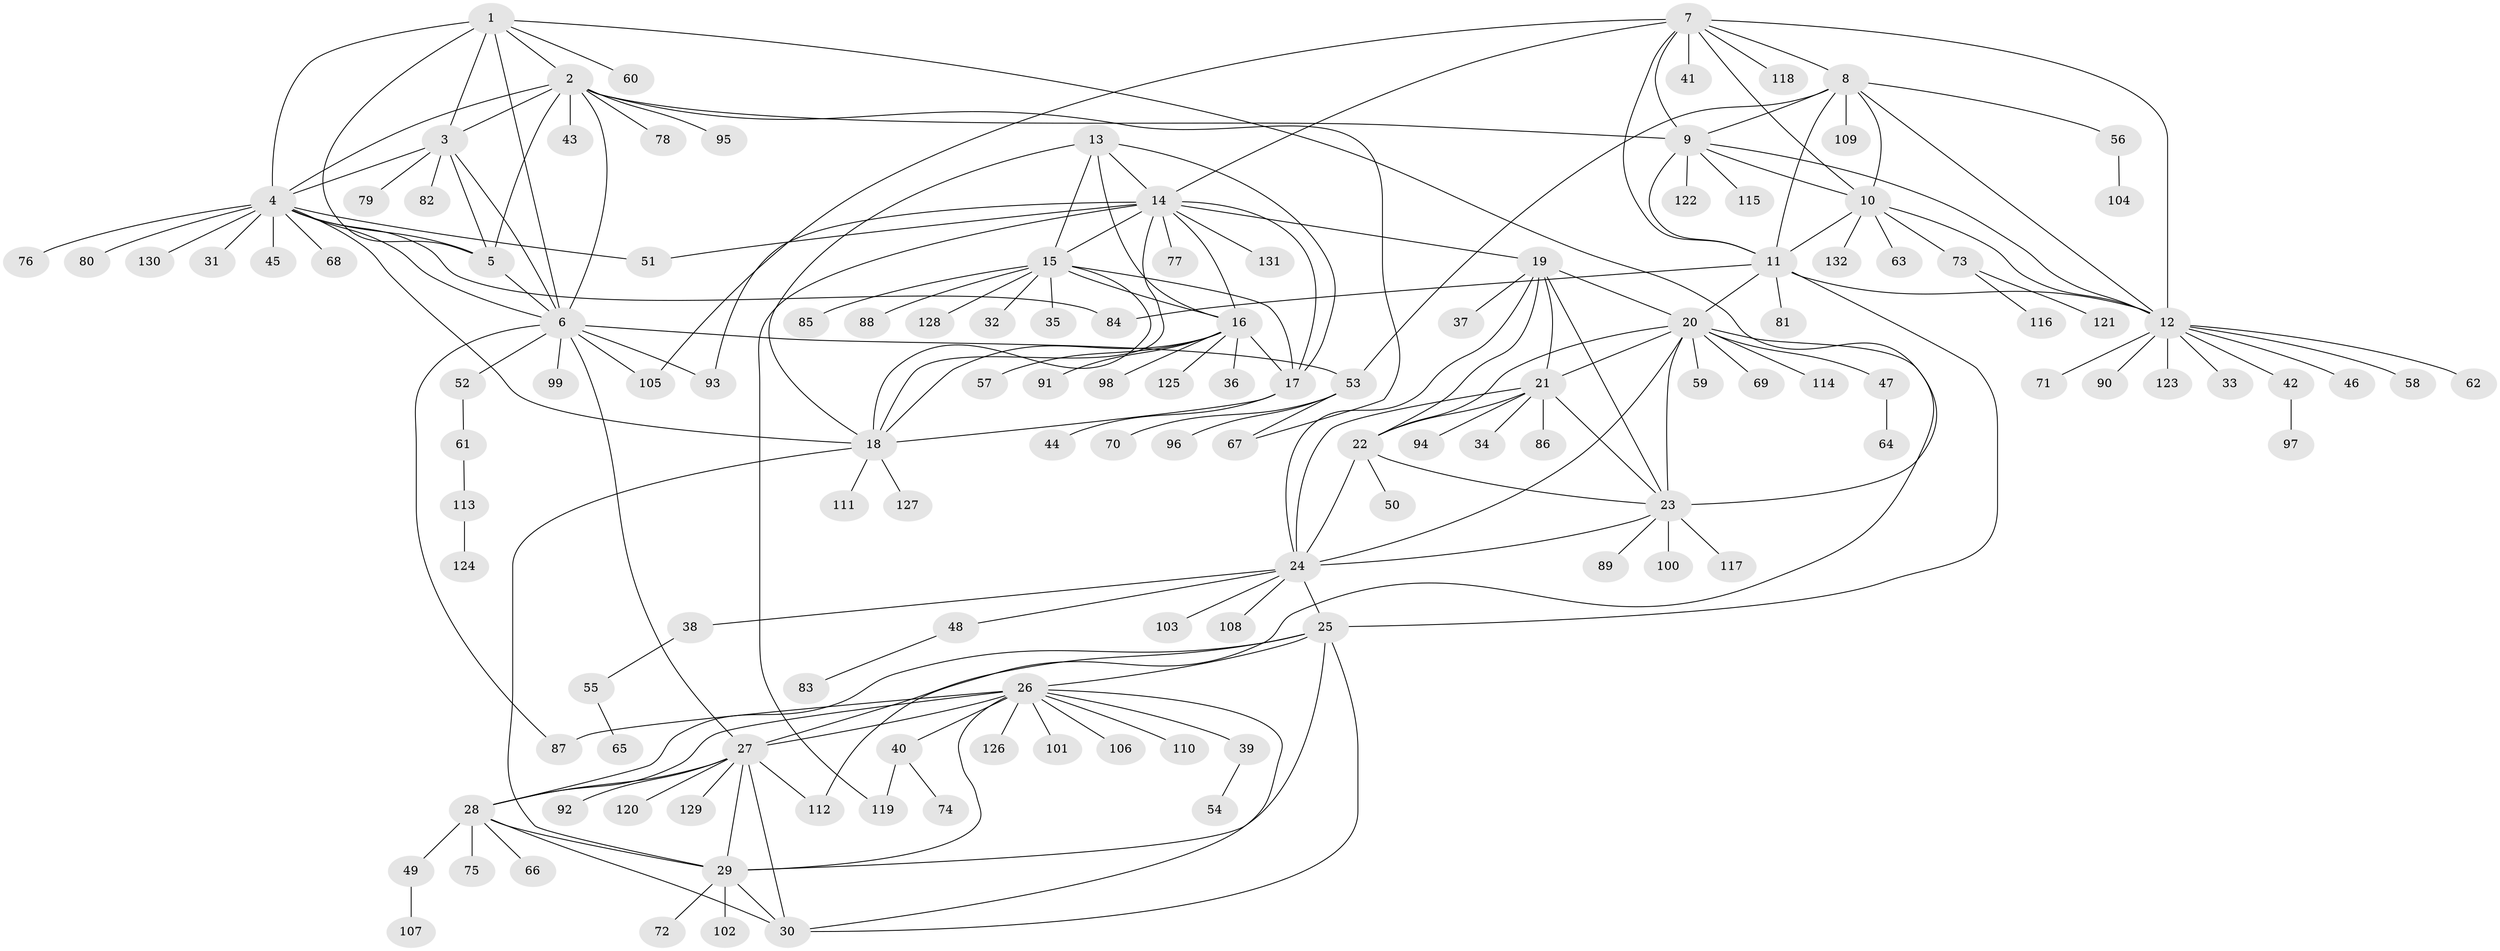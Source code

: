 // coarse degree distribution, {13: 0.010526315789473684, 4: 0.021052631578947368, 1: 0.6105263157894737, 8: 0.05263157894736842, 5: 0.021052631578947368, 6: 0.05263157894736842, 12: 0.021052631578947368, 2: 0.11578947368421053, 9: 0.031578947368421054, 7: 0.042105263157894736, 10: 0.021052631578947368}
// Generated by graph-tools (version 1.1) at 2025/37/03/04/25 23:37:45]
// undirected, 132 vertices, 196 edges
graph export_dot {
  node [color=gray90,style=filled];
  1;
  2;
  3;
  4;
  5;
  6;
  7;
  8;
  9;
  10;
  11;
  12;
  13;
  14;
  15;
  16;
  17;
  18;
  19;
  20;
  21;
  22;
  23;
  24;
  25;
  26;
  27;
  28;
  29;
  30;
  31;
  32;
  33;
  34;
  35;
  36;
  37;
  38;
  39;
  40;
  41;
  42;
  43;
  44;
  45;
  46;
  47;
  48;
  49;
  50;
  51;
  52;
  53;
  54;
  55;
  56;
  57;
  58;
  59;
  60;
  61;
  62;
  63;
  64;
  65;
  66;
  67;
  68;
  69;
  70;
  71;
  72;
  73;
  74;
  75;
  76;
  77;
  78;
  79;
  80;
  81;
  82;
  83;
  84;
  85;
  86;
  87;
  88;
  89;
  90;
  91;
  92;
  93;
  94;
  95;
  96;
  97;
  98;
  99;
  100;
  101;
  102;
  103;
  104;
  105;
  106;
  107;
  108;
  109;
  110;
  111;
  112;
  113;
  114;
  115;
  116;
  117;
  118;
  119;
  120;
  121;
  122;
  123;
  124;
  125;
  126;
  127;
  128;
  129;
  130;
  131;
  132;
  1 -- 2;
  1 -- 3;
  1 -- 4;
  1 -- 5;
  1 -- 6;
  1 -- 23;
  1 -- 60;
  2 -- 3;
  2 -- 4;
  2 -- 5;
  2 -- 6;
  2 -- 9;
  2 -- 43;
  2 -- 67;
  2 -- 78;
  2 -- 95;
  3 -- 4;
  3 -- 5;
  3 -- 6;
  3 -- 79;
  3 -- 82;
  4 -- 5;
  4 -- 6;
  4 -- 18;
  4 -- 31;
  4 -- 45;
  4 -- 51;
  4 -- 68;
  4 -- 76;
  4 -- 80;
  4 -- 84;
  4 -- 130;
  5 -- 6;
  6 -- 27;
  6 -- 52;
  6 -- 53;
  6 -- 87;
  6 -- 93;
  6 -- 99;
  6 -- 105;
  7 -- 8;
  7 -- 9;
  7 -- 10;
  7 -- 11;
  7 -- 12;
  7 -- 14;
  7 -- 41;
  7 -- 105;
  7 -- 118;
  8 -- 9;
  8 -- 10;
  8 -- 11;
  8 -- 12;
  8 -- 53;
  8 -- 56;
  8 -- 109;
  9 -- 10;
  9 -- 11;
  9 -- 12;
  9 -- 115;
  9 -- 122;
  10 -- 11;
  10 -- 12;
  10 -- 63;
  10 -- 73;
  10 -- 132;
  11 -- 12;
  11 -- 20;
  11 -- 25;
  11 -- 81;
  11 -- 84;
  12 -- 33;
  12 -- 42;
  12 -- 46;
  12 -- 58;
  12 -- 62;
  12 -- 71;
  12 -- 90;
  12 -- 123;
  13 -- 14;
  13 -- 15;
  13 -- 16;
  13 -- 17;
  13 -- 18;
  14 -- 15;
  14 -- 16;
  14 -- 17;
  14 -- 18;
  14 -- 19;
  14 -- 51;
  14 -- 77;
  14 -- 93;
  14 -- 119;
  14 -- 131;
  15 -- 16;
  15 -- 17;
  15 -- 18;
  15 -- 32;
  15 -- 35;
  15 -- 85;
  15 -- 88;
  15 -- 128;
  16 -- 17;
  16 -- 18;
  16 -- 36;
  16 -- 57;
  16 -- 91;
  16 -- 98;
  16 -- 125;
  17 -- 18;
  17 -- 44;
  18 -- 29;
  18 -- 111;
  18 -- 127;
  19 -- 20;
  19 -- 21;
  19 -- 22;
  19 -- 23;
  19 -- 24;
  19 -- 37;
  20 -- 21;
  20 -- 22;
  20 -- 23;
  20 -- 24;
  20 -- 47;
  20 -- 59;
  20 -- 69;
  20 -- 112;
  20 -- 114;
  21 -- 22;
  21 -- 23;
  21 -- 24;
  21 -- 34;
  21 -- 86;
  21 -- 94;
  22 -- 23;
  22 -- 24;
  22 -- 50;
  23 -- 24;
  23 -- 89;
  23 -- 100;
  23 -- 117;
  24 -- 25;
  24 -- 38;
  24 -- 48;
  24 -- 103;
  24 -- 108;
  25 -- 26;
  25 -- 27;
  25 -- 28;
  25 -- 29;
  25 -- 30;
  26 -- 27;
  26 -- 28;
  26 -- 29;
  26 -- 30;
  26 -- 39;
  26 -- 40;
  26 -- 87;
  26 -- 101;
  26 -- 106;
  26 -- 110;
  26 -- 126;
  27 -- 28;
  27 -- 29;
  27 -- 30;
  27 -- 92;
  27 -- 112;
  27 -- 120;
  27 -- 129;
  28 -- 29;
  28 -- 30;
  28 -- 49;
  28 -- 66;
  28 -- 75;
  29 -- 30;
  29 -- 72;
  29 -- 102;
  38 -- 55;
  39 -- 54;
  40 -- 74;
  40 -- 119;
  42 -- 97;
  47 -- 64;
  48 -- 83;
  49 -- 107;
  52 -- 61;
  53 -- 67;
  53 -- 70;
  53 -- 96;
  55 -- 65;
  56 -- 104;
  61 -- 113;
  73 -- 116;
  73 -- 121;
  113 -- 124;
}
